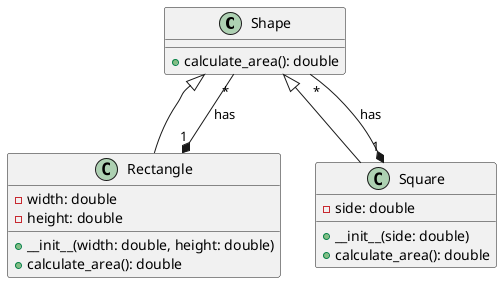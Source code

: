 @startuml

class Shape {
  + calculate_area(): double
}

class Rectangle {
  - width: double
  - height: double
  + __init__(width: double, height: double)
  + calculate_area(): double
}

class Square {
  - side: double
  + __init__(side: double)
  + calculate_area(): double
}

Shape <|-- Rectangle
Shape <|-- Square

Shape "*" --* "1" Rectangle: has
Shape "*" --* "1" Square: has

@enduml